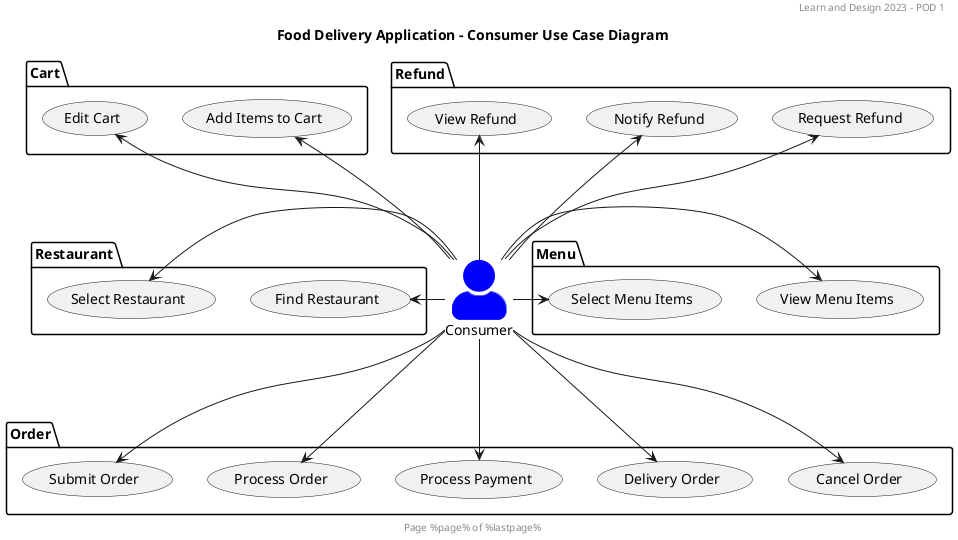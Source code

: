 @startuml
header Learn and Design 2023 - POD 1
footer Page %page% of %lastpage%
title: Food Delivery Application - Consumer Use Case Diagram

skinparam actorStyle awesome

/'left to right direction'/

actor Consumer #blue;line:blue

Package Restaurant {
    Consumer -left-> (Find Restaurant)
    Consumer -left-> (Select Restaurant)
}

Package Menu {
    Consumer -right-> (View Menu Items)
    Consumer -right-> (Select Menu Items)
}

Package Cart {
    Consumer --up-> (Add Items to Cart)
    Consumer --up-> (Edit Cart)
}

Package Order {
    Consumer ---> (Submit Order)
    Consumer ---> (Process Order)
    Consumer ---> (Process Payment)
    Consumer ---> (Delivery Order)
    Consumer ---> (Cancel Order)
}

package Refund {
    Consumer --up-> (Request Refund)
    Consumer --up-> (Notify Refund)
    Consumer --up-> (View Refund)
}

@enduml